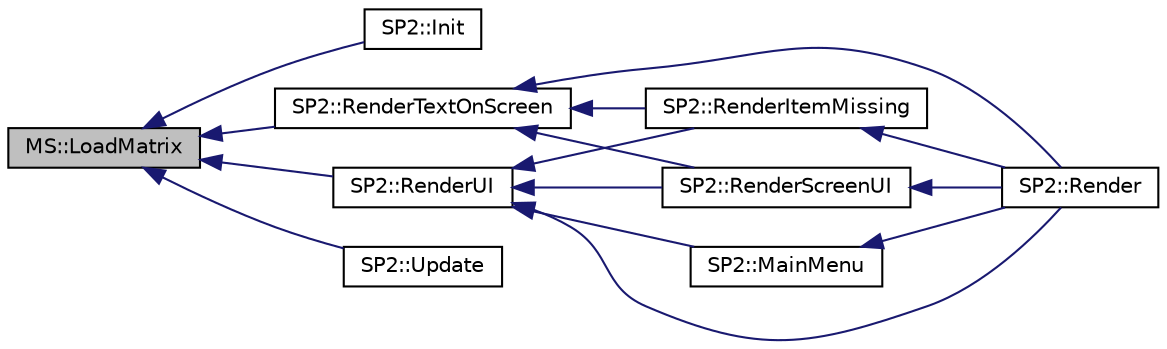 digraph "MS::LoadMatrix"
{
  bgcolor="transparent";
  edge [fontname="Helvetica",fontsize="10",labelfontname="Helvetica",labelfontsize="10"];
  node [fontname="Helvetica",fontsize="10",shape=record];
  rankdir="LR";
  Node1 [label="MS::LoadMatrix",height=0.2,width=0.4,color="black", fillcolor="grey75", style="filled", fontcolor="black"];
  Node1 -> Node2 [dir="back",color="midnightblue",fontsize="10",style="solid",fontname="Helvetica"];
  Node2 [label="SP2::Init",height=0.2,width=0.4,color="black",URL="$classSP2.html#a8669c489b6a968f367a4610b254ac992"];
  Node1 -> Node3 [dir="back",color="midnightblue",fontsize="10",style="solid",fontname="Helvetica"];
  Node3 [label="SP2::RenderTextOnScreen",height=0.2,width=0.4,color="black",URL="$classSP2.html#ab642469a9e89925dafd3055a79b65cda"];
  Node3 -> Node4 [dir="back",color="midnightblue",fontsize="10",style="solid",fontname="Helvetica"];
  Node4 [label="SP2::Render",height=0.2,width=0.4,color="black",URL="$classSP2.html#a90159ea511cadcc99364c6f75d108a71"];
  Node3 -> Node5 [dir="back",color="midnightblue",fontsize="10",style="solid",fontname="Helvetica"];
  Node5 [label="SP2::RenderScreenUI",height=0.2,width=0.4,color="black",URL="$classSP2.html#ac3b1e7055739e49059f10886e828eaa1"];
  Node5 -> Node4 [dir="back",color="midnightblue",fontsize="10",style="solid",fontname="Helvetica"];
  Node3 -> Node6 [dir="back",color="midnightblue",fontsize="10",style="solid",fontname="Helvetica"];
  Node6 [label="SP2::RenderItemMissing",height=0.2,width=0.4,color="black",URL="$classSP2.html#a2461e90e84e4308a7c3e91d1d0372d3c"];
  Node6 -> Node4 [dir="back",color="midnightblue",fontsize="10",style="solid",fontname="Helvetica"];
  Node1 -> Node7 [dir="back",color="midnightblue",fontsize="10",style="solid",fontname="Helvetica"];
  Node7 [label="SP2::RenderUI",height=0.2,width=0.4,color="black",URL="$classSP2.html#a4466b1e27a706fd6f0a7491a6a242eee"];
  Node7 -> Node4 [dir="back",color="midnightblue",fontsize="10",style="solid",fontname="Helvetica"];
  Node7 -> Node5 [dir="back",color="midnightblue",fontsize="10",style="solid",fontname="Helvetica"];
  Node7 -> Node6 [dir="back",color="midnightblue",fontsize="10",style="solid",fontname="Helvetica"];
  Node7 -> Node8 [dir="back",color="midnightblue",fontsize="10",style="solid",fontname="Helvetica"];
  Node8 [label="SP2::MainMenu",height=0.2,width=0.4,color="black",URL="$classSP2.html#a9da4706d0456ed95c590adc5f048a2d7"];
  Node8 -> Node4 [dir="back",color="midnightblue",fontsize="10",style="solid",fontname="Helvetica"];
  Node1 -> Node9 [dir="back",color="midnightblue",fontsize="10",style="solid",fontname="Helvetica"];
  Node9 [label="SP2::Update",height=0.2,width=0.4,color="black",URL="$classSP2.html#a075edf39d3102610bf7f404ae3b8d38c"];
}
